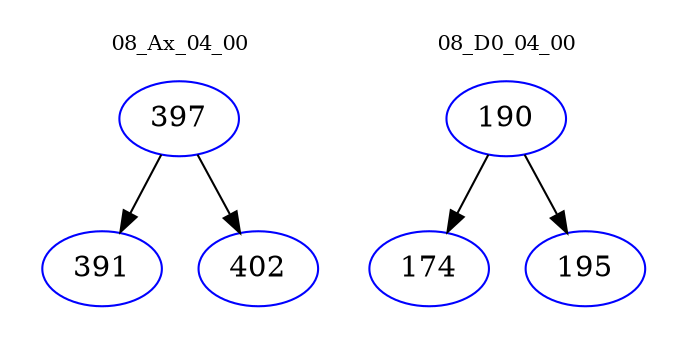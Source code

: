 digraph{
subgraph cluster_0 {
color = white
label = "08_Ax_04_00";
fontsize=10;
T0_397 [label="397", color="blue"]
T0_397 -> T0_391 [color="black"]
T0_391 [label="391", color="blue"]
T0_397 -> T0_402 [color="black"]
T0_402 [label="402", color="blue"]
}
subgraph cluster_1 {
color = white
label = "08_D0_04_00";
fontsize=10;
T1_190 [label="190", color="blue"]
T1_190 -> T1_174 [color="black"]
T1_174 [label="174", color="blue"]
T1_190 -> T1_195 [color="black"]
T1_195 [label="195", color="blue"]
}
}
